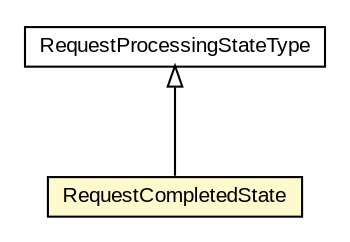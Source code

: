 #!/usr/local/bin/dot
#
# Class diagram 
# Generated by UMLGraph version R5_6-24-gf6e263 (http://www.umlgraph.org/)
#

digraph G {
	edge [fontname="arial",fontsize=10,labelfontname="arial",labelfontsize=10];
	node [fontname="arial",fontsize=10,shape=plaintext];
	nodesep=0.25;
	ranksep=0.5;
	// org.oasis_open.docs.wsdm.mows_2.RequestProcessingStateType
	c941236 [label=<<table title="org.oasis_open.docs.wsdm.mows_2.RequestProcessingStateType" border="0" cellborder="1" cellspacing="0" cellpadding="2" port="p" href="./RequestProcessingStateType.html">
		<tr><td><table border="0" cellspacing="0" cellpadding="1">
<tr><td align="center" balign="center"> RequestProcessingStateType </td></tr>
		</table></td></tr>
		</table>>, URL="./RequestProcessingStateType.html", fontname="arial", fontcolor="black", fontsize=10.0];
	// org.oasis_open.docs.wsdm.mows_2.RequestCompletedState
	c941241 [label=<<table title="org.oasis_open.docs.wsdm.mows_2.RequestCompletedState" border="0" cellborder="1" cellspacing="0" cellpadding="2" port="p" bgcolor="lemonChiffon" href="./RequestCompletedState.html">
		<tr><td><table border="0" cellspacing="0" cellpadding="1">
<tr><td align="center" balign="center"> RequestCompletedState </td></tr>
		</table></td></tr>
		</table>>, URL="./RequestCompletedState.html", fontname="arial", fontcolor="black", fontsize=10.0];
	//org.oasis_open.docs.wsdm.mows_2.RequestCompletedState extends org.oasis_open.docs.wsdm.mows_2.RequestProcessingStateType
	c941236:p -> c941241:p [dir=back,arrowtail=empty];
}

